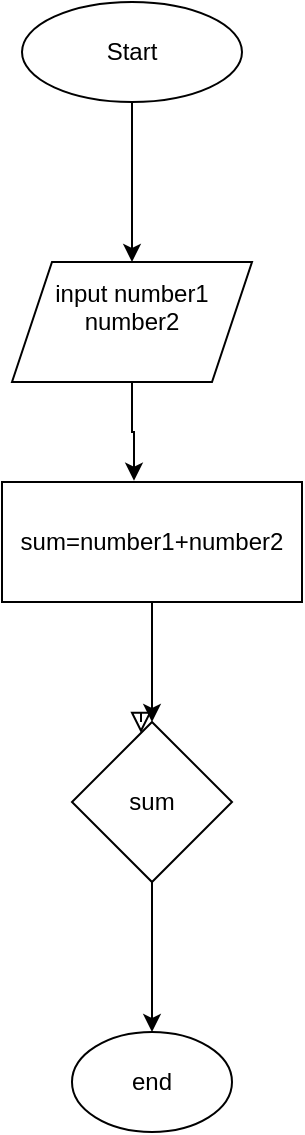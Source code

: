 <mxfile version="25.0.2">
  <diagram id="C5RBs43oDa-KdzZeNtuy" name="Page-1">
    <mxGraphModel dx="1434" dy="965" grid="1" gridSize="10" guides="1" tooltips="1" connect="1" arrows="1" fold="1" page="1" pageScale="1" pageWidth="827" pageHeight="1169" math="0" shadow="0">
      <root>
        <mxCell id="WIyWlLk6GJQsqaUBKTNV-0" />
        <mxCell id="WIyWlLk6GJQsqaUBKTNV-1" parent="WIyWlLk6GJQsqaUBKTNV-0" />
        <mxCell id="WIyWlLk6GJQsqaUBKTNV-8" value="" style="rounded=0;html=1;jettySize=auto;orthogonalLoop=1;fontSize=11;endArrow=block;endFill=0;endSize=8;strokeWidth=1;shadow=0;labelBackgroundColor=none;edgeStyle=orthogonalEdgeStyle;" parent="WIyWlLk6GJQsqaUBKTNV-1" target="9dnhrZeiodQg4RsuuzlO-13" edge="1">
          <mxGeometry x="1" y="71" relative="1" as="geometry">
            <mxPoint y="4" as="offset" />
            <mxPoint x="219.5" y="430" as="sourcePoint" />
            <mxPoint x="219.5" y="490" as="targetPoint" />
            <Array as="points">
              <mxPoint x="220.5" y="430" />
              <mxPoint x="220.5" y="450" />
              <mxPoint x="219.5" y="450" />
            </Array>
          </mxGeometry>
        </mxCell>
        <mxCell id="9dnhrZeiodQg4RsuuzlO-0" value="input number1&lt;div&gt;number2&lt;br&gt;&lt;div&gt;&lt;br&gt;&lt;/div&gt;&lt;/div&gt;" style="shape=parallelogram;perimeter=parallelogramPerimeter;whiteSpace=wrap;html=1;fixedSize=1;" parent="WIyWlLk6GJQsqaUBKTNV-1" vertex="1">
          <mxGeometry x="155" y="200" width="120" height="60" as="geometry" />
        </mxCell>
        <mxCell id="NZwooVwqbDBXMBZRbt-7-2" style="edgeStyle=orthogonalEdgeStyle;rounded=0;orthogonalLoop=1;jettySize=auto;html=1;entryX=0.5;entryY=0;entryDx=0;entryDy=0;" edge="1" parent="WIyWlLk6GJQsqaUBKTNV-1" source="9dnhrZeiodQg4RsuuzlO-6" target="9dnhrZeiodQg4RsuuzlO-0">
          <mxGeometry relative="1" as="geometry" />
        </mxCell>
        <mxCell id="9dnhrZeiodQg4RsuuzlO-6" value="Start" style="ellipse;whiteSpace=wrap;html=1;" parent="WIyWlLk6GJQsqaUBKTNV-1" vertex="1">
          <mxGeometry x="160" y="70" width="110" height="50" as="geometry" />
        </mxCell>
        <mxCell id="9dnhrZeiodQg4RsuuzlO-7" value="end" style="ellipse;whiteSpace=wrap;html=1;rounded=1;glass=0;strokeWidth=1;shadow=0;" parent="WIyWlLk6GJQsqaUBKTNV-1" vertex="1">
          <mxGeometry x="185" y="585" width="80" height="50" as="geometry" />
        </mxCell>
        <mxCell id="9dnhrZeiodQg4RsuuzlO-15" value="" style="edgeStyle=orthogonalEdgeStyle;rounded=0;orthogonalLoop=1;jettySize=auto;html=1;" parent="WIyWlLk6GJQsqaUBKTNV-1" source="9dnhrZeiodQg4RsuuzlO-11" target="9dnhrZeiodQg4RsuuzlO-13" edge="1">
          <mxGeometry relative="1" as="geometry" />
        </mxCell>
        <mxCell id="9dnhrZeiodQg4RsuuzlO-11" value="sum=number1+number2" style="rounded=0;whiteSpace=wrap;html=1;" parent="WIyWlLk6GJQsqaUBKTNV-1" vertex="1">
          <mxGeometry x="150" y="310" width="150" height="60" as="geometry" />
        </mxCell>
        <mxCell id="9dnhrZeiodQg4RsuuzlO-16" value="" style="edgeStyle=orthogonalEdgeStyle;rounded=0;orthogonalLoop=1;jettySize=auto;html=1;" parent="WIyWlLk6GJQsqaUBKTNV-1" source="9dnhrZeiodQg4RsuuzlO-13" target="9dnhrZeiodQg4RsuuzlO-7" edge="1">
          <mxGeometry relative="1" as="geometry" />
        </mxCell>
        <mxCell id="9dnhrZeiodQg4RsuuzlO-13" value="sum" style="rhombus;whiteSpace=wrap;html=1;" parent="WIyWlLk6GJQsqaUBKTNV-1" vertex="1">
          <mxGeometry x="185" y="430" width="80" height="80" as="geometry" />
        </mxCell>
        <mxCell id="NZwooVwqbDBXMBZRbt-7-5" style="edgeStyle=orthogonalEdgeStyle;rounded=0;orthogonalLoop=1;jettySize=auto;html=1;entryX=0.44;entryY=-0.011;entryDx=0;entryDy=0;entryPerimeter=0;" edge="1" parent="WIyWlLk6GJQsqaUBKTNV-1" source="9dnhrZeiodQg4RsuuzlO-0" target="9dnhrZeiodQg4RsuuzlO-11">
          <mxGeometry relative="1" as="geometry" />
        </mxCell>
      </root>
    </mxGraphModel>
  </diagram>
</mxfile>
